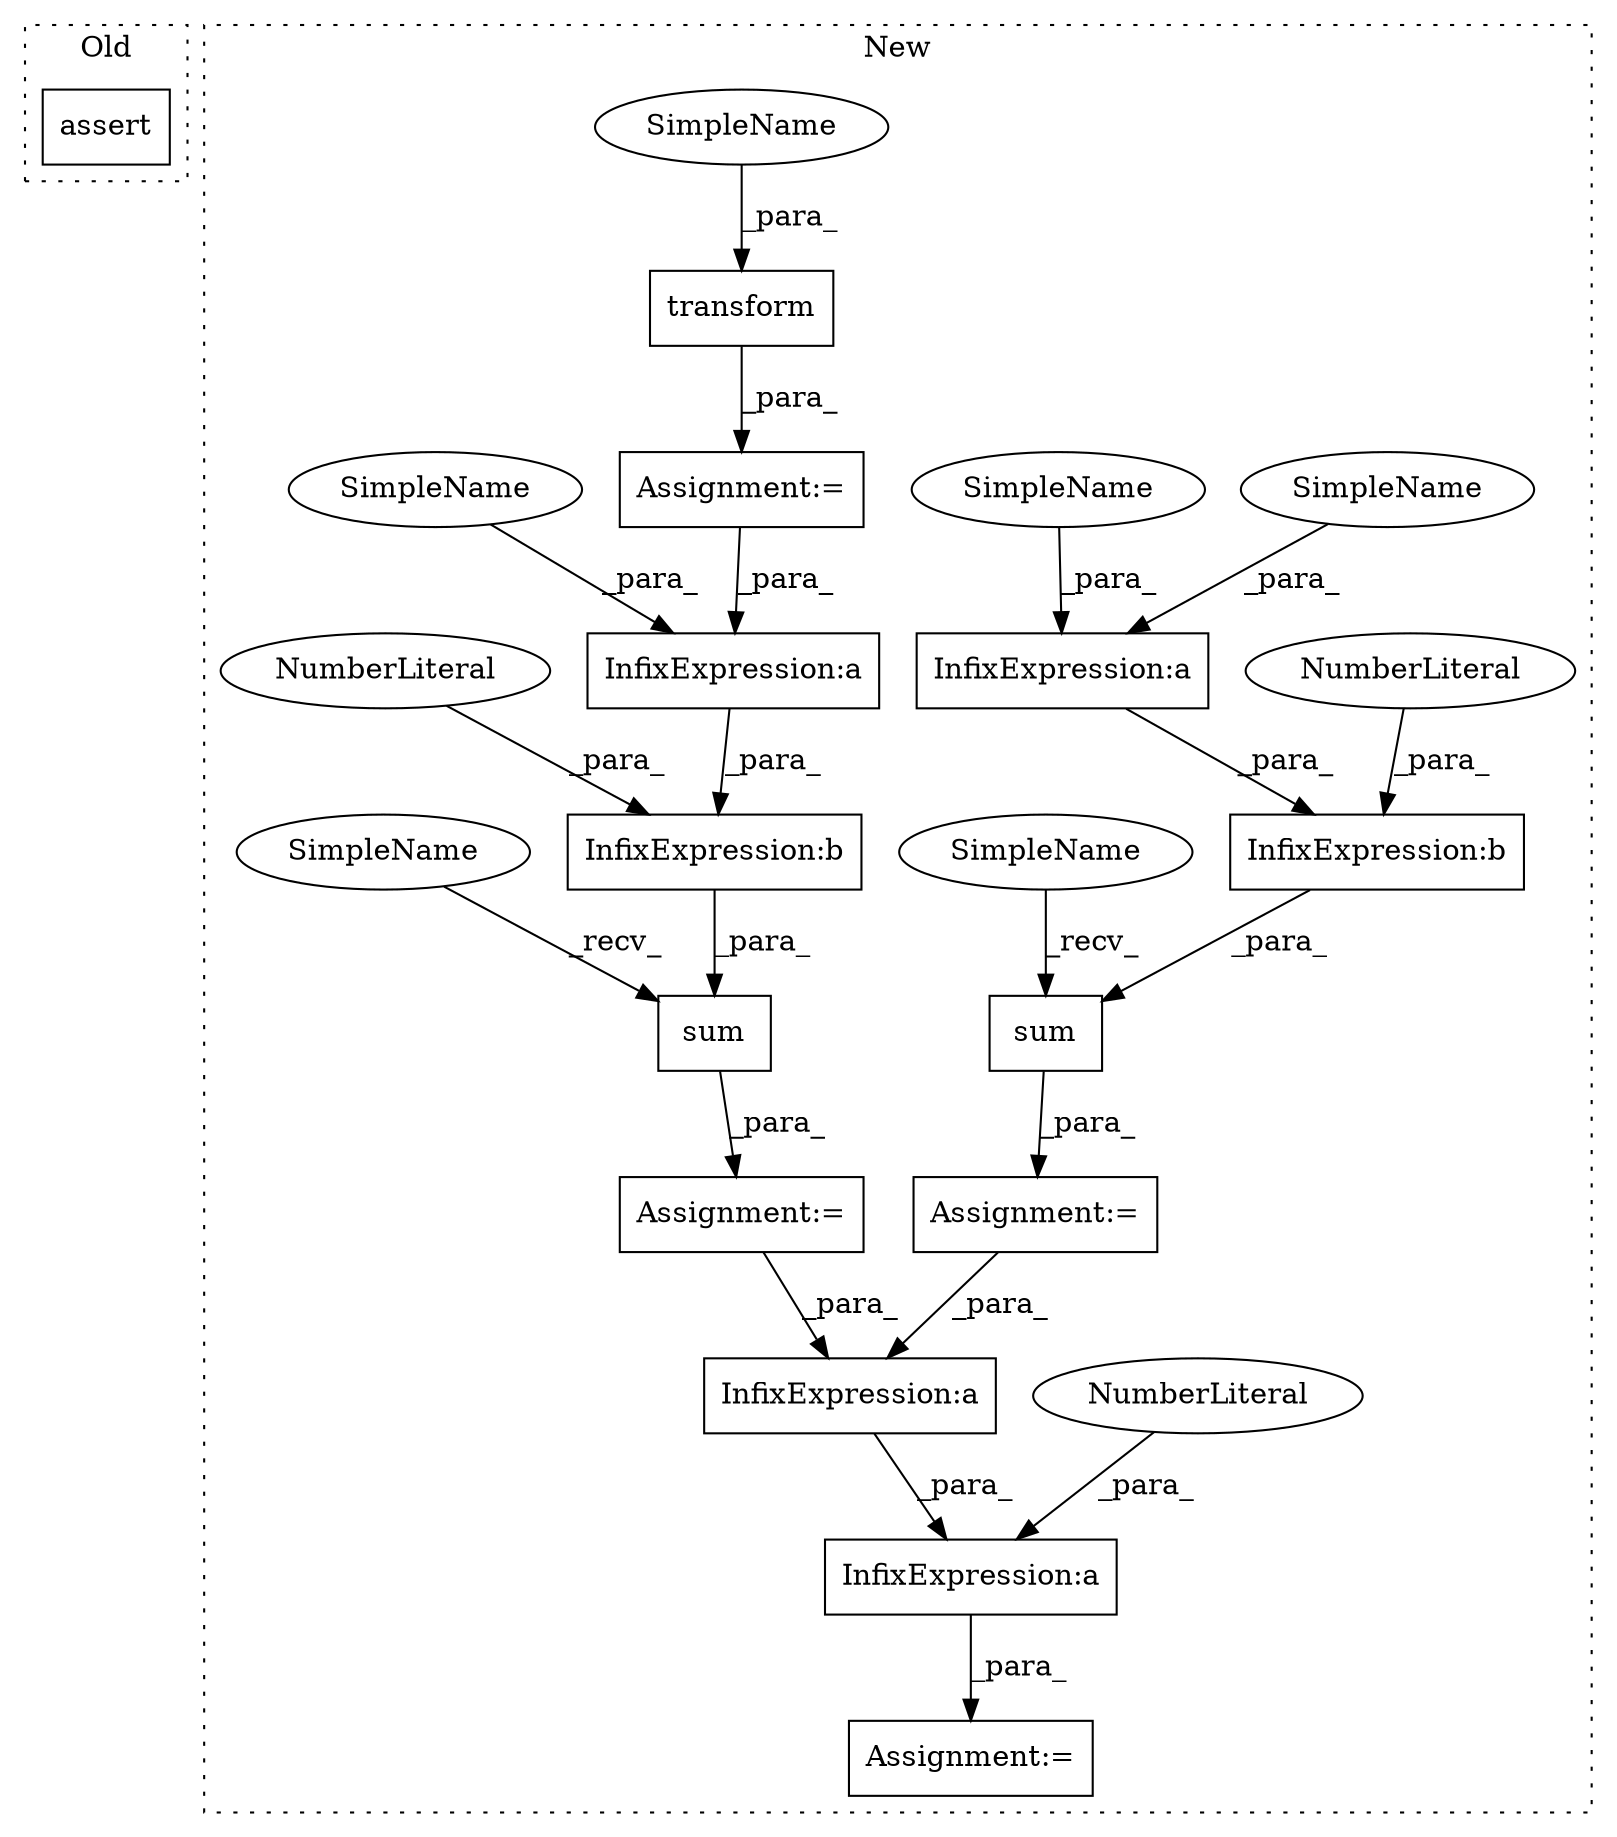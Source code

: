 digraph G {
subgraph cluster0 {
1 [label="assert" a="32" s="28623,28695" l="26,1" shape="box"];
label = "Old";
style="dotted";
}
subgraph cluster1 {
2 [label="sum" a="32" s="27370,27395" l="4,1" shape="box"];
3 [label="Assignment:=" a="7" s="27409" l="1" shape="box"];
4 [label="Assignment:=" a="7" s="27265" l="1" shape="box"];
5 [label="InfixExpression:a" a="27" s="27414" l="3" shape="box"];
6 [label="Assignment:=" a="7" s="27363" l="1" shape="box"];
7 [label="InfixExpression:a" a="27" s="27381" l="3" shape="box"];
8 [label="InfixExpression:a" a="27" s="27430" l="3" shape="box"];
9 [label="InfixExpression:a" a="27" s="27330" l="3" shape="box"];
10 [label="transform" a="32" s="27274,27290" l="10,1" shape="box"];
11 [label="NumberLiteral" a="34" s="27411" l="3" shape="ellipse"];
12 [label="InfixExpression:b" a="27" s="27340" l="3" shape="box"];
13 [label="NumberLiteral" a="34" s="27343" l="1" shape="ellipse"];
14 [label="InfixExpression:b" a="27" s="27391" l="3" shape="box"];
15 [label="NumberLiteral" a="34" s="27394" l="1" shape="ellipse"];
16 [label="sum" a="32" s="27319,27344" l="4,1" shape="box"];
17 [label="Assignment:=" a="7" s="27312" l="1" shape="box"];
18 [label="SimpleName" a="42" s="27284" l="6" shape="ellipse"];
19 [label="SimpleName" a="42" s="27333" l="6" shape="ellipse"];
20 [label="SimpleName" a="42" s="27375" l="6" shape="ellipse"];
21 [label="SimpleName" a="42" s="27324" l="6" shape="ellipse"];
22 [label="SimpleName" a="42" s="27313" l="5" shape="ellipse"];
23 [label="SimpleName" a="42" s="27364" l="5" shape="ellipse"];
label = "New";
style="dotted";
}
2 -> 6 [label="_para_"];
4 -> 7 [label="_para_"];
5 -> 3 [label="_para_"];
6 -> 8 [label="_para_"];
7 -> 14 [label="_para_"];
8 -> 5 [label="_para_"];
9 -> 12 [label="_para_"];
10 -> 4 [label="_para_"];
11 -> 5 [label="_para_"];
12 -> 16 [label="_para_"];
13 -> 12 [label="_para_"];
14 -> 2 [label="_para_"];
15 -> 14 [label="_para_"];
16 -> 17 [label="_para_"];
17 -> 8 [label="_para_"];
18 -> 10 [label="_para_"];
19 -> 9 [label="_para_"];
20 -> 7 [label="_para_"];
21 -> 9 [label="_para_"];
22 -> 16 [label="_recv_"];
23 -> 2 [label="_recv_"];
}